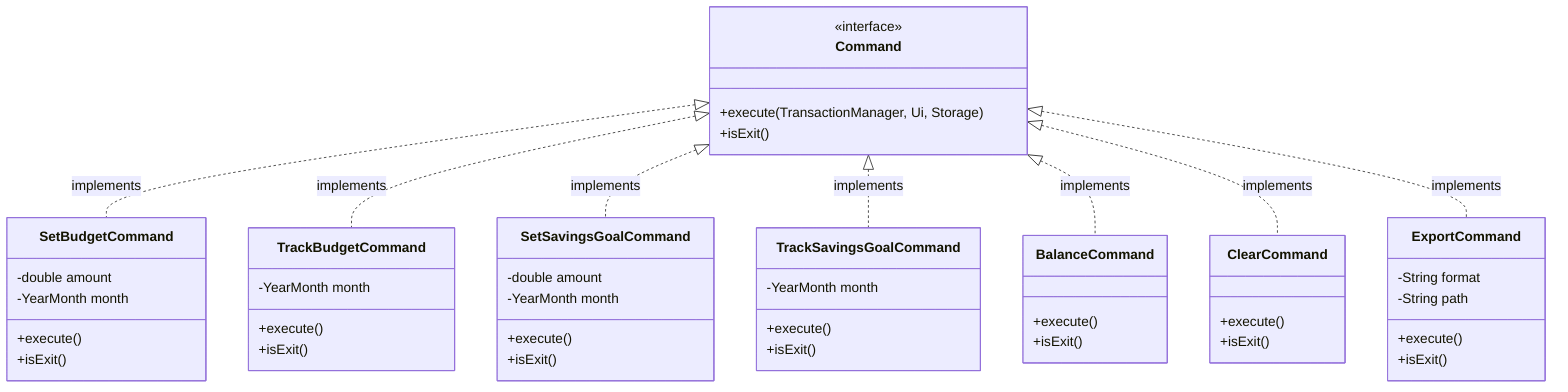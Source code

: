 classDiagram
    class Command {
        <<interface>>
        +execute(TransactionManager, Ui, Storage)
        +isExit()
    }

    class SetBudgetCommand {
        -double amount
        -YearMonth month
        +execute()
        +isExit()
    }

    class TrackBudgetCommand {
        -YearMonth month
        +execute()
        +isExit()
    }

    class SetSavingsGoalCommand {
        -double amount
        -YearMonth month
        +execute()
        +isExit()
    }

    class TrackSavingsGoalCommand {
        -YearMonth month
        +execute()
        +isExit()
    }

    class BalanceCommand {
        +execute()
        +isExit()
    }

    class ClearCommand {
        +execute()
        +isExit()
    }

    class ExportCommand {
        -String format
        -String path
        +execute()
        +isExit()
    }

    Command <|.. SetBudgetCommand : implements
    Command <|.. TrackBudgetCommand : implements
    Command <|.. SetSavingsGoalCommand : implements
    Command <|.. TrackSavingsGoalCommand : implements
    Command <|.. BalanceCommand : implements
    Command <|.. ClearCommand : implements
    Command <|.. ExportCommand : implements
